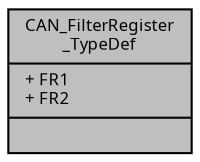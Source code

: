 digraph "CAN_FilterRegister_TypeDef"
{
  edge [fontname="Sans",fontsize="8",labelfontname="Sans",labelfontsize="8"];
  node [fontname="Sans",fontsize="8",shape=record];
  Node1 [label="{CAN_FilterRegister\l_TypeDef\n|+ FR1\l+ FR2\l|}",height=0.2,width=0.4,color="black", fillcolor="grey75", style="filled", fontcolor="black"];
}
